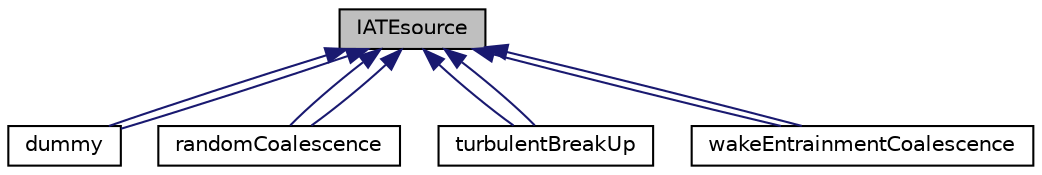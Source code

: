 digraph "IATEsource"
{
  bgcolor="transparent";
  edge [fontname="Helvetica",fontsize="10",labelfontname="Helvetica",labelfontsize="10"];
  node [fontname="Helvetica",fontsize="10",shape=record];
  Node1 [label="IATEsource",height=0.2,width=0.4,color="black", fillcolor="grey75", style="filled", fontcolor="black"];
  Node1 -> Node2 [dir="back",color="midnightblue",fontsize="10",style="solid",fontname="Helvetica"];
  Node2 [label="dummy",height=0.2,width=0.4,color="black",URL="$a00588.html"];
  Node1 -> Node2 [dir="back",color="midnightblue",fontsize="10",style="solid",fontname="Helvetica"];
  Node1 -> Node3 [dir="back",color="midnightblue",fontsize="10",style="solid",fontname="Helvetica"];
  Node3 [label="randomCoalescence",height=0.2,width=0.4,color="black",URL="$a02063.html",tooltip="Random coalescence IATE source as defined in paper: "];
  Node1 -> Node3 [dir="back",color="midnightblue",fontsize="10",style="solid",fontname="Helvetica"];
  Node1 -> Node4 [dir="back",color="midnightblue",fontsize="10",style="solid",fontname="Helvetica"];
  Node4 [label="turbulentBreakUp",height=0.2,width=0.4,color="black",URL="$a02696.html",tooltip="Turbulence-induced break-up IATE source as defined in paper: "];
  Node1 -> Node4 [dir="back",color="midnightblue",fontsize="10",style="solid",fontname="Helvetica"];
  Node1 -> Node5 [dir="back",color="midnightblue",fontsize="10",style="solid",fontname="Helvetica"];
  Node5 [label="wakeEntrainmentCoalescence",height=0.2,width=0.4,color="black",URL="$a02821.html",tooltip="Bubble coalescence due to wake entrainment IATE source as defined in paper: "];
  Node1 -> Node5 [dir="back",color="midnightblue",fontsize="10",style="solid",fontname="Helvetica"];
}
